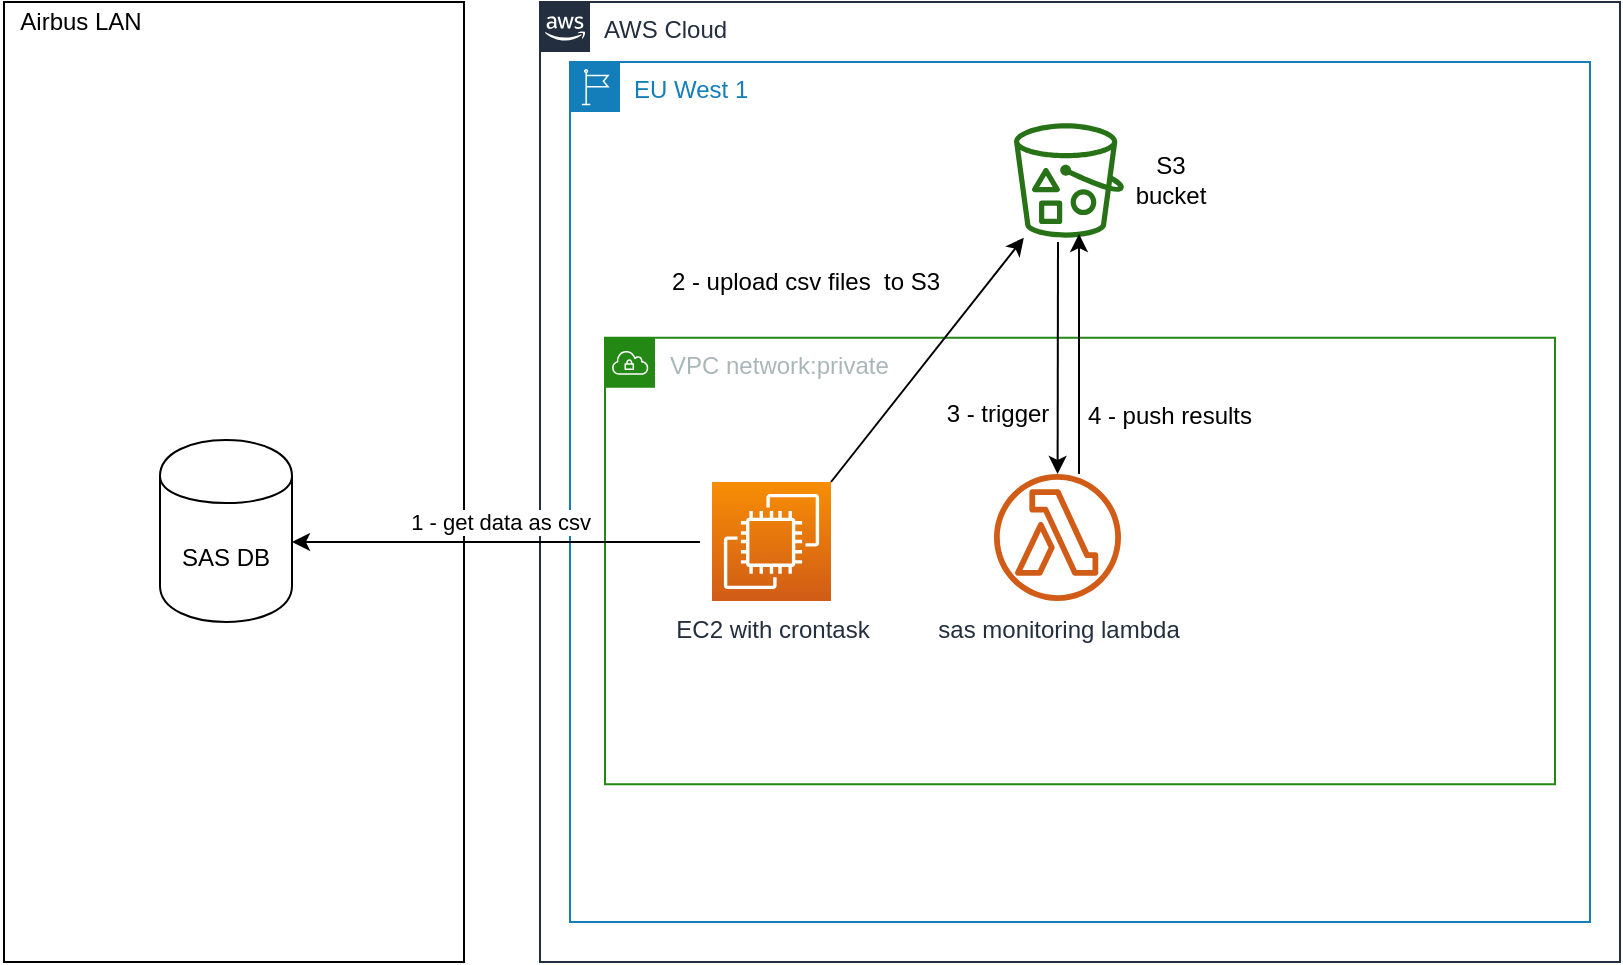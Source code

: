 <mxfile version="13.0.3" type="github">
  <diagram id="P5cq3y5BGLljsCx4w7et" name="Page-1">
    <mxGraphModel dx="1422" dy="762" grid="1" gridSize="10" guides="1" tooltips="1" connect="1" arrows="1" fold="1" page="1" pageScale="1" pageWidth="850" pageHeight="1100" math="0" shadow="0">
      <root>
        <mxCell id="0" />
        <mxCell id="1" parent="0" />
        <mxCell id="yG3tzydrKLHRH_x4bZG6-2" value="AWS Cloud" style="points=[[0,0],[0.25,0],[0.5,0],[0.75,0],[1,0],[1,0.25],[1,0.5],[1,0.75],[1,1],[0.75,1],[0.5,1],[0.25,1],[0,1],[0,0.75],[0,0.5],[0,0.25]];outlineConnect=0;gradientColor=none;html=1;whiteSpace=wrap;fontSize=12;fontStyle=0;shape=mxgraph.aws4.group;grIcon=mxgraph.aws4.group_aws_cloud_alt;strokeColor=#232F3E;fillColor=none;verticalAlign=top;align=left;spacingLeft=30;fontColor=#232F3E;dashed=0;" vertex="1" parent="1">
          <mxGeometry x="280" y="10" width="540" height="480" as="geometry" />
        </mxCell>
        <mxCell id="yG3tzydrKLHRH_x4bZG6-3" value="EU West 1" style="points=[[0,0],[0.25,0],[0.5,0],[0.75,0],[1,0],[1,0.25],[1,0.5],[1,0.75],[1,1],[0.75,1],[0.5,1],[0.25,1],[0,1],[0,0.75],[0,0.5],[0,0.25]];outlineConnect=0;gradientColor=none;html=1;whiteSpace=wrap;fontSize=12;fontStyle=0;shape=mxgraph.aws4.group;grIcon=mxgraph.aws4.group_region;strokeColor=#147EBA;fillColor=none;verticalAlign=top;align=left;spacingLeft=30;fontColor=#147EBA;dashed=0;" vertex="1" parent="1">
          <mxGeometry x="295" y="40" width="510" height="430" as="geometry" />
        </mxCell>
        <mxCell id="yG3tzydrKLHRH_x4bZG6-19" value="S3 &lt;br&gt;bucket" style="text;html=1;align=center;verticalAlign=middle;resizable=0;points=[];autosize=1;" vertex="1" parent="1">
          <mxGeometry x="570" y="84.23" width="50" height="30" as="geometry" />
        </mxCell>
        <mxCell id="yG3tzydrKLHRH_x4bZG6-1" value="VPC network:private" style="points=[[0,0],[0.25,0],[0.5,0],[0.75,0],[1,0],[1,0.25],[1,0.5],[1,0.75],[1,1],[0.75,1],[0.5,1],[0.25,1],[0,1],[0,0.75],[0,0.5],[0,0.25]];outlineConnect=0;gradientColor=none;html=1;whiteSpace=wrap;fontSize=12;fontStyle=0;shape=mxgraph.aws4.group;grIcon=mxgraph.aws4.group_vpc;strokeColor=#248814;fillColor=none;verticalAlign=top;align=left;spacingLeft=30;fontColor=#AAB7B8;dashed=0;" vertex="1" parent="1">
          <mxGeometry x="312.5" y="177.87" width="475" height="223.27" as="geometry" />
        </mxCell>
        <mxCell id="yG3tzydrKLHRH_x4bZG6-35" value="" style="group" vertex="1" connectable="0" parent="1">
          <mxGeometry x="10" y="10" width="232" height="480" as="geometry" />
        </mxCell>
        <mxCell id="yG3tzydrKLHRH_x4bZG6-34" value="" style="rounded=0;whiteSpace=wrap;html=1;" vertex="1" parent="yG3tzydrKLHRH_x4bZG6-35">
          <mxGeometry x="2" width="230" height="480" as="geometry" />
        </mxCell>
        <mxCell id="yG3tzydrKLHRH_x4bZG6-31" value="Airbus LAN" style="text;html=1;align=center;verticalAlign=middle;resizable=0;points=[];autosize=1;fontColor=#000000;" vertex="1" parent="yG3tzydrKLHRH_x4bZG6-35">
          <mxGeometry width="80" height="20" as="geometry" />
        </mxCell>
        <mxCell id="yG3tzydrKLHRH_x4bZG6-36" value="SAS DB" style="shape=cylinder;whiteSpace=wrap;html=1;boundedLbl=1;backgroundOutline=1;" vertex="1" parent="yG3tzydrKLHRH_x4bZG6-35">
          <mxGeometry x="80" y="219" width="66" height="91" as="geometry" />
        </mxCell>
        <mxCell id="yG3tzydrKLHRH_x4bZG6-38" value="" style="endArrow=classic;html=1;" edge="1" parent="yG3tzydrKLHRH_x4bZG6-35">
          <mxGeometry width="50" height="50" relative="1" as="geometry">
            <mxPoint x="350" y="270" as="sourcePoint" />
            <mxPoint x="146" y="270" as="targetPoint" />
          </mxGeometry>
        </mxCell>
        <mxCell id="yG3tzydrKLHRH_x4bZG6-39" value="1 - get data as csv" style="edgeLabel;html=1;align=center;verticalAlign=middle;resizable=0;points=[];" vertex="1" connectable="0" parent="yG3tzydrKLHRH_x4bZG6-38">
          <mxGeometry x="0.196" relative="1" as="geometry">
            <mxPoint x="22" y="-10" as="offset" />
          </mxGeometry>
        </mxCell>
        <mxCell id="yG3tzydrKLHRH_x4bZG6-9" value="sas monitoring lambda" style="outlineConnect=0;fontColor=#232F3E;gradientColor=none;fillColor=#D05C17;strokeColor=none;dashed=0;verticalLabelPosition=bottom;verticalAlign=top;align=center;html=1;fontSize=12;fontStyle=0;aspect=fixed;pointerEvents=1;shape=mxgraph.aws4.lambda_function;" vertex="1" parent="1">
          <mxGeometry x="507" y="246" width="63.5" height="63.5" as="geometry" />
        </mxCell>
        <mxCell id="yG3tzydrKLHRH_x4bZG6-13" value="" style="outlineConnect=0;fontColor=#232F3E;gradientColor=none;fillColor=#277116;strokeColor=none;dashed=0;verticalLabelPosition=bottom;verticalAlign=top;align=center;html=1;fontSize=12;fontStyle=0;aspect=fixed;pointerEvents=1;shape=mxgraph.aws4.bucket_with_objects;" vertex="1" parent="1">
          <mxGeometry x="517" y="70.63" width="55" height="57.2" as="geometry" />
        </mxCell>
        <mxCell id="yG3tzydrKLHRH_x4bZG6-37" value="EC2 with crontask" style="outlineConnect=0;fontColor=#232F3E;gradientColor=#F78E04;gradientDirection=north;fillColor=#D05C17;strokeColor=#ffffff;dashed=0;verticalLabelPosition=bottom;verticalAlign=top;align=center;html=1;fontSize=12;fontStyle=0;aspect=fixed;shape=mxgraph.aws4.resourceIcon;resIcon=mxgraph.aws4.ec2;" vertex="1" parent="1">
          <mxGeometry x="366" y="250" width="59.5" height="59.5" as="geometry" />
        </mxCell>
        <mxCell id="yG3tzydrKLHRH_x4bZG6-40" value="" style="endArrow=classic;html=1;" edge="1" parent="1" target="yG3tzydrKLHRH_x4bZG6-13">
          <mxGeometry width="50" height="50" relative="1" as="geometry">
            <mxPoint x="425.5" y="250" as="sourcePoint" />
            <mxPoint x="475.5" y="200" as="targetPoint" />
          </mxGeometry>
        </mxCell>
        <mxCell id="yG3tzydrKLHRH_x4bZG6-41" value="2 - upload csv files&amp;nbsp; to S3" style="text;html=1;strokeColor=none;fillColor=none;align=center;verticalAlign=middle;whiteSpace=wrap;rounded=0;" vertex="1" parent="1">
          <mxGeometry x="340" y="140" width="146" height="20" as="geometry" />
        </mxCell>
        <mxCell id="yG3tzydrKLHRH_x4bZG6-43" value="" style="endArrow=classic;html=1;" edge="1" parent="1" target="yG3tzydrKLHRH_x4bZG6-9">
          <mxGeometry width="50" height="50" relative="1" as="geometry">
            <mxPoint x="539" y="130" as="sourcePoint" />
            <mxPoint x="560" y="177.87" as="targetPoint" />
          </mxGeometry>
        </mxCell>
        <mxCell id="yG3tzydrKLHRH_x4bZG6-44" value="3 - trigger" style="text;html=1;strokeColor=none;fillColor=none;align=center;verticalAlign=middle;whiteSpace=wrap;rounded=0;" vertex="1" parent="1">
          <mxGeometry x="479" y="206" width="60" height="20" as="geometry" />
        </mxCell>
        <mxCell id="yG3tzydrKLHRH_x4bZG6-46" value="" style="endArrow=classic;html=1;" edge="1" parent="1">
          <mxGeometry width="50" height="50" relative="1" as="geometry">
            <mxPoint x="549.5" y="246" as="sourcePoint" />
            <mxPoint x="549.5" y="126" as="targetPoint" />
          </mxGeometry>
        </mxCell>
        <mxCell id="yG3tzydrKLHRH_x4bZG6-47" value="4 - push results" style="text;html=1;strokeColor=none;fillColor=none;align=center;verticalAlign=middle;whiteSpace=wrap;rounded=0;" vertex="1" parent="1">
          <mxGeometry x="550" y="207" width="90" height="20" as="geometry" />
        </mxCell>
      </root>
    </mxGraphModel>
  </diagram>
</mxfile>
